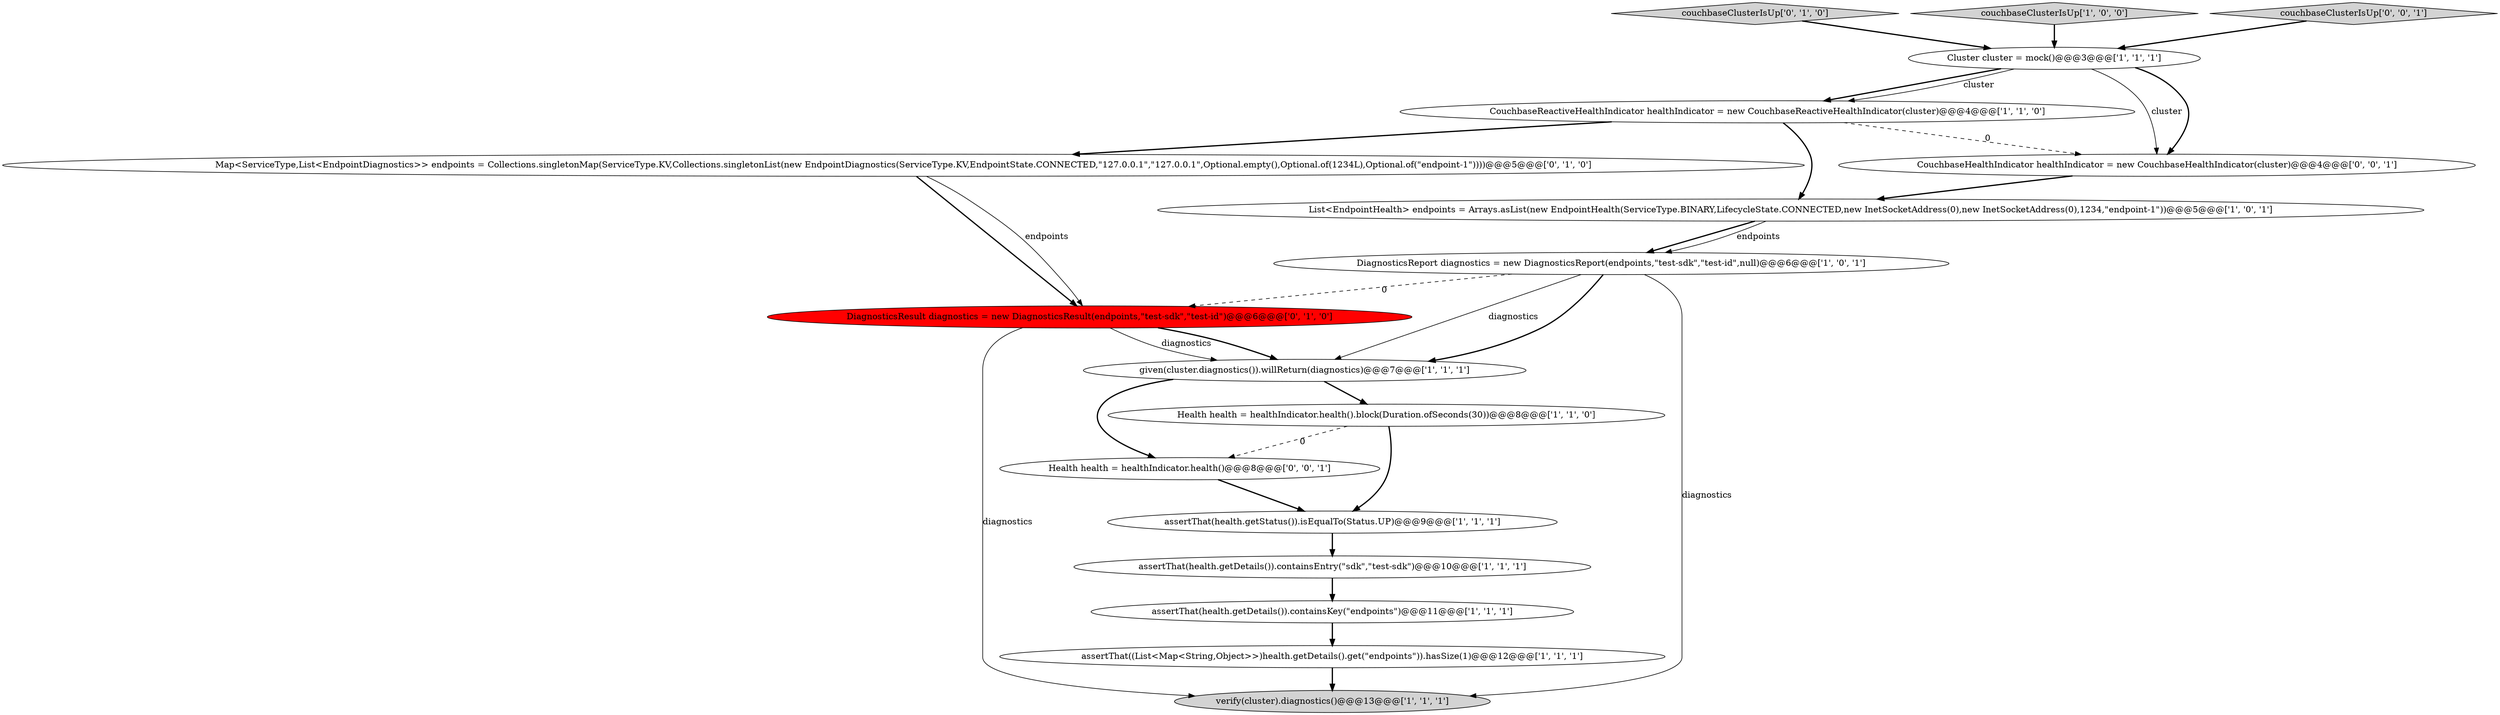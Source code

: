 digraph {
12 [style = filled, label = "Map<ServiceType,List<EndpointDiagnostics>> endpoints = Collections.singletonMap(ServiceType.KV,Collections.singletonList(new EndpointDiagnostics(ServiceType.KV,EndpointState.CONNECTED,\"127.0.0.1\",\"127.0.0.1\",Optional.empty(),Optional.of(1234L),Optional.of(\"endpoint-1\"))))@@@5@@@['0', '1', '0']", fillcolor = white, shape = ellipse image = "AAA0AAABBB2BBB"];
9 [style = filled, label = "verify(cluster).diagnostics()@@@13@@@['1', '1', '1']", fillcolor = lightgray, shape = ellipse image = "AAA0AAABBB1BBB"];
14 [style = filled, label = "couchbaseClusterIsUp['0', '1', '0']", fillcolor = lightgray, shape = diamond image = "AAA0AAABBB2BBB"];
16 [style = filled, label = "CouchbaseHealthIndicator healthIndicator = new CouchbaseHealthIndicator(cluster)@@@4@@@['0', '0', '1']", fillcolor = white, shape = ellipse image = "AAA0AAABBB3BBB"];
13 [style = filled, label = "DiagnosticsResult diagnostics = new DiagnosticsResult(endpoints,\"test-sdk\",\"test-id\")@@@6@@@['0', '1', '0']", fillcolor = red, shape = ellipse image = "AAA1AAABBB2BBB"];
8 [style = filled, label = "Health health = healthIndicator.health().block(Duration.ofSeconds(30))@@@8@@@['1', '1', '0']", fillcolor = white, shape = ellipse image = "AAA0AAABBB1BBB"];
6 [style = filled, label = "DiagnosticsReport diagnostics = new DiagnosticsReport(endpoints,\"test-sdk\",\"test-id\",null)@@@6@@@['1', '0', '1']", fillcolor = white, shape = ellipse image = "AAA0AAABBB1BBB"];
3 [style = filled, label = "Cluster cluster = mock()@@@3@@@['1', '1', '1']", fillcolor = white, shape = ellipse image = "AAA0AAABBB1BBB"];
5 [style = filled, label = "List<EndpointHealth> endpoints = Arrays.asList(new EndpointHealth(ServiceType.BINARY,LifecycleState.CONNECTED,new InetSocketAddress(0),new InetSocketAddress(0),1234,\"endpoint-1\"))@@@5@@@['1', '0', '1']", fillcolor = white, shape = ellipse image = "AAA0AAABBB1BBB"];
1 [style = filled, label = "couchbaseClusterIsUp['1', '0', '0']", fillcolor = lightgray, shape = diamond image = "AAA0AAABBB1BBB"];
0 [style = filled, label = "given(cluster.diagnostics()).willReturn(diagnostics)@@@7@@@['1', '1', '1']", fillcolor = white, shape = ellipse image = "AAA0AAABBB1BBB"];
7 [style = filled, label = "CouchbaseReactiveHealthIndicator healthIndicator = new CouchbaseReactiveHealthIndicator(cluster)@@@4@@@['1', '1', '0']", fillcolor = white, shape = ellipse image = "AAA0AAABBB1BBB"];
4 [style = filled, label = "assertThat(health.getDetails()).containsEntry(\"sdk\",\"test-sdk\")@@@10@@@['1', '1', '1']", fillcolor = white, shape = ellipse image = "AAA0AAABBB1BBB"];
11 [style = filled, label = "assertThat(health.getDetails()).containsKey(\"endpoints\")@@@11@@@['1', '1', '1']", fillcolor = white, shape = ellipse image = "AAA0AAABBB1BBB"];
2 [style = filled, label = "assertThat((List<Map<String,Object>>)health.getDetails().get(\"endpoints\")).hasSize(1)@@@12@@@['1', '1', '1']", fillcolor = white, shape = ellipse image = "AAA0AAABBB1BBB"];
10 [style = filled, label = "assertThat(health.getStatus()).isEqualTo(Status.UP)@@@9@@@['1', '1', '1']", fillcolor = white, shape = ellipse image = "AAA0AAABBB1BBB"];
15 [style = filled, label = "Health health = healthIndicator.health()@@@8@@@['0', '0', '1']", fillcolor = white, shape = ellipse image = "AAA0AAABBB3BBB"];
17 [style = filled, label = "couchbaseClusterIsUp['0', '0', '1']", fillcolor = lightgray, shape = diamond image = "AAA0AAABBB3BBB"];
6->0 [style = solid, label="diagnostics"];
14->3 [style = bold, label=""];
8->10 [style = bold, label=""];
15->10 [style = bold, label=""];
7->12 [style = bold, label=""];
7->16 [style = dashed, label="0"];
13->0 [style = solid, label="diagnostics"];
8->15 [style = dashed, label="0"];
1->3 [style = bold, label=""];
3->16 [style = solid, label="cluster"];
6->0 [style = bold, label=""];
2->9 [style = bold, label=""];
3->16 [style = bold, label=""];
11->2 [style = bold, label=""];
0->15 [style = bold, label=""];
12->13 [style = bold, label=""];
12->13 [style = solid, label="endpoints"];
7->5 [style = bold, label=""];
6->13 [style = dashed, label="0"];
5->6 [style = bold, label=""];
3->7 [style = bold, label=""];
13->9 [style = solid, label="diagnostics"];
6->9 [style = solid, label="diagnostics"];
0->8 [style = bold, label=""];
10->4 [style = bold, label=""];
16->5 [style = bold, label=""];
17->3 [style = bold, label=""];
3->7 [style = solid, label="cluster"];
4->11 [style = bold, label=""];
5->6 [style = solid, label="endpoints"];
13->0 [style = bold, label=""];
}
